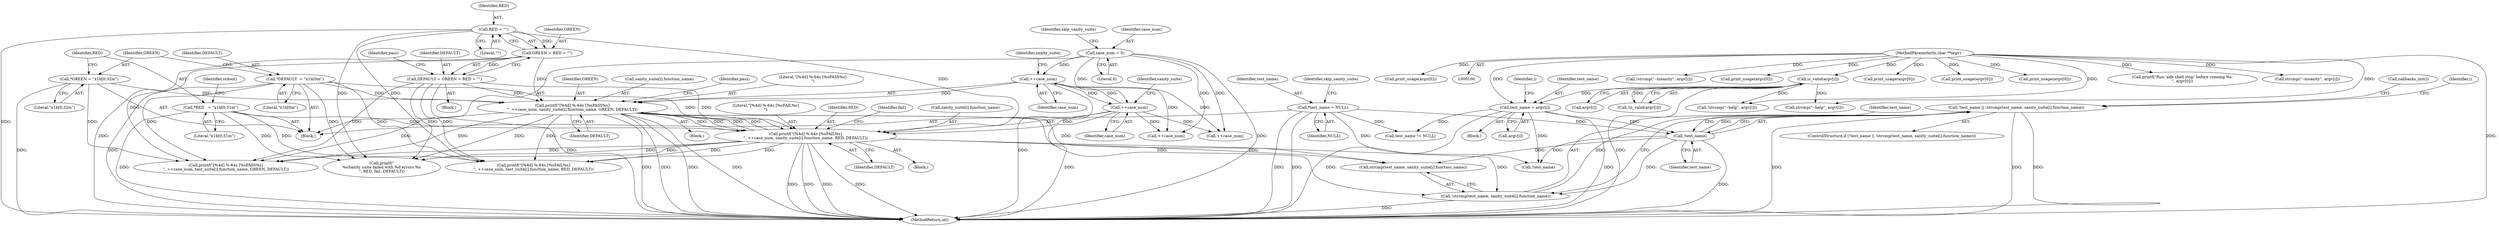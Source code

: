 digraph "0_Android_37c88107679d36c419572732b4af6e18bb2f7dce_5@API" {
"1000356" [label="(Call,!test_name || !strcmp(test_name, sanity_suite[i].function_name))"];
"1000357" [label="(Call,!test_name)"];
"1000179" [label="(Call,test_name = argv[i])"];
"1000151" [label="(Call,is_valid(argv[i]))"];
"1000102" [label="(MethodParameterIn,char **argv)"];
"1000105" [label="(Call,*test_name = NULL)"];
"1000359" [label="(Call,!strcmp(test_name, sanity_suite[i].function_name))"];
"1000372" [label="(Call,printf(\"[%4d] %-64s [%sPASS%s]\n\", ++case_num, sanity_suite[i].function_name, GREEN, DEFAULT))"];
"1000374" [label="(Call,++case_num)"];
"1000337" [label="(Call,case_num = 0)"];
"1000389" [label="(Call,++case_num)"];
"1000387" [label="(Call,printf(\"[%4d] %-64s [%sFAIL%s]\n\", ++case_num, sanity_suite[i].function_name, RED, DEFAULT))"];
"1000312" [label="(Call,*RED   = \"\x1b[0;31m\")"];
"1000325" [label="(Call,RED = \"\")"];
"1000304" [label="(Call,*DEFAULT  = \"\x1b[0m\")"];
"1000321" [label="(Call,DEFAULT = GREEN = RED = \"\")"];
"1000323" [label="(Call,GREEN = RED = \"\")"];
"1000308" [label="(Call,*GREEN = \"\x1b[0;32m\")"];
"1000389" [label="(Call,++case_num)"];
"1000339" [label="(Literal,0)"];
"1000325" [label="(Call,RED = \"\")"];
"1000105" [label="(Call,*test_name = NULL)"];
"1000358" [label="(Identifier,test_name)"];
"1000324" [label="(Identifier,GREEN)"];
"1000427" [label="(Call,!test_name)"];
"1000371" [label="(Block,)"];
"1000390" [label="(Identifier,case_num)"];
"1000378" [label="(Identifier,sanity_suite)"];
"1000124" [label="(Call,!strcmp(\"--help\", argv[i]))"];
"1000107" [label="(Identifier,NULL)"];
"1000138" [label="(Call,!strcmp(\"--insanity\", argv[i]))"];
"1000361" [label="(Identifier,test_name)"];
"1000342" [label="(Identifier,skip_sanity_suite)"];
"1000397" [label="(Identifier,DEFAULT)"];
"1000338" [label="(Identifier,case_num)"];
"1000179" [label="(Call,test_name = argv[i])"];
"1000460" [label="(Call,printf(\"[%4d] %-64s [%sFAIL%s]\n\", ++case_num, test_suite[i].function_name, RED, DEFAULT))"];
"1000151" [label="(Call,is_valid(argv[i]))"];
"1000357" [label="(Call,!test_name)"];
"1000388" [label="(Literal,\"[%4d] %-64s [%sFAIL%s]\n\")"];
"1000306" [label="(Literal,\"\x1b[0m\")"];
"1000322" [label="(Identifier,DEFAULT)"];
"1000381" [label="(Identifier,GREEN)"];
"1000374" [label="(Call,++case_num)"];
"1000387" [label="(Call,printf(\"[%4d] %-64s [%sFAIL%s]\n\", ++case_num, sanity_suite[i].function_name, RED, DEFAULT))"];
"1000368" [label="(Call,callbacks_init())"];
"1000172" [label="(Call,print_usage(argv[0]))"];
"1000125" [label="(Call,strcmp(\"--help\", argv[i]))"];
"1000312" [label="(Call,*RED   = \"\x1b[0;31m\")"];
"1000206" [label="(Call,print_usage(argv[0]))"];
"1000110" [label="(Identifier,skip_sanity_suite)"];
"1000382" [label="(Identifier,DEFAULT)"];
"1000166" [label="(Call,test_name != NULL)"];
"1000376" [label="(Call,sanity_suite[i].function_name)"];
"1000121" [label="(Identifier,i)"];
"1000305" [label="(Identifier,DEFAULT)"];
"1000445" [label="(Call,printf(\"[%4d] %-64s [%sPASS%s]\n\", ++case_num, test_suite[i].function_name, GREEN, DEFAULT))"];
"1000353" [label="(Identifier,i)"];
"1000314" [label="(Literal,\"\x1b[0;31m\")"];
"1000158" [label="(Call,print_usage(argv[0]))"];
"1000310" [label="(Literal,\"\x1b[0;32m\")"];
"1000254" [label="(Call,print_usage(argv[0]))"];
"1000323" [label="(Call,GREEN = RED = \"\")"];
"1000320" [label="(Block,)"];
"1000122" [label="(Block,)"];
"1000326" [label="(Identifier,RED)"];
"1000313" [label="(Identifier,RED)"];
"1000503" [label="(MethodReturn,int)"];
"1000150" [label="(Call,!is_valid(argv[i]))"];
"1000384" [label="(Identifier,pass)"];
"1000308" [label="(Call,*GREEN = \"\x1b[0;32m\")"];
"1000355" [label="(ControlStructure,if (!test_name || !strcmp(test_name, sanity_suite[i].function_name)))"];
"1000373" [label="(Literal,\"[%4d] %-64s [%sPASS%s]\n\")"];
"1000187" [label="(Call,printf(\"Run 'adb shell stop' before running %s.\n\", argv[0]))"];
"1000372" [label="(Call,printf(\"[%4d] %-64s [%sPASS%s]\n\", ++case_num, sanity_suite[i].function_name, GREEN, DEFAULT))"];
"1000152" [label="(Call,argv[i])"];
"1000319" [label="(Identifier,stdout)"];
"1000327" [label="(Literal,\"\")"];
"1000393" [label="(Identifier,sanity_suite)"];
"1000396" [label="(Identifier,RED)"];
"1000360" [label="(Call,strcmp(test_name, sanity_suite[i].function_name))"];
"1000406" [label="(Call,printf(\"\n%sSanity suite failed with %d errors.%s\n\", RED, fail, DEFAULT))"];
"1000386" [label="(Block,)"];
"1000139" [label="(Call,strcmp(\"--insanity\", argv[i]))"];
"1000321" [label="(Call,DEFAULT = GREEN = RED = \"\")"];
"1000359" [label="(Call,!strcmp(test_name, sanity_suite[i].function_name))"];
"1000447" [label="(Call,++case_num)"];
"1000106" [label="(Identifier,test_name)"];
"1000462" [label="(Call,++case_num)"];
"1000356" [label="(Call,!test_name || !strcmp(test_name, sanity_suite[i].function_name))"];
"1000103" [label="(Block,)"];
"1000180" [label="(Identifier,test_name)"];
"1000399" [label="(Identifier,fail)"];
"1000102" [label="(MethodParameterIn,char **argv)"];
"1000181" [label="(Call,argv[i])"];
"1000391" [label="(Call,sanity_suite[i].function_name)"];
"1000304" [label="(Call,*DEFAULT  = \"\x1b[0m\")"];
"1000330" [label="(Identifier,pass)"];
"1000375" [label="(Identifier,case_num)"];
"1000131" [label="(Call,print_usage(argv[0]))"];
"1000337" [label="(Call,case_num = 0)"];
"1000309" [label="(Identifier,GREEN)"];
"1000356" -> "1000355"  [label="AST: "];
"1000356" -> "1000357"  [label="CFG: "];
"1000356" -> "1000359"  [label="CFG: "];
"1000357" -> "1000356"  [label="AST: "];
"1000359" -> "1000356"  [label="AST: "];
"1000368" -> "1000356"  [label="CFG: "];
"1000353" -> "1000356"  [label="CFG: "];
"1000356" -> "1000503"  [label="DDG: "];
"1000356" -> "1000503"  [label="DDG: "];
"1000356" -> "1000503"  [label="DDG: "];
"1000357" -> "1000356"  [label="DDG: "];
"1000359" -> "1000356"  [label="DDG: "];
"1000357" -> "1000358"  [label="CFG: "];
"1000358" -> "1000357"  [label="AST: "];
"1000361" -> "1000357"  [label="CFG: "];
"1000357" -> "1000503"  [label="DDG: "];
"1000179" -> "1000357"  [label="DDG: "];
"1000105" -> "1000357"  [label="DDG: "];
"1000357" -> "1000359"  [label="DDG: "];
"1000357" -> "1000360"  [label="DDG: "];
"1000357" -> "1000427"  [label="DDG: "];
"1000179" -> "1000122"  [label="AST: "];
"1000179" -> "1000181"  [label="CFG: "];
"1000180" -> "1000179"  [label="AST: "];
"1000181" -> "1000179"  [label="AST: "];
"1000121" -> "1000179"  [label="CFG: "];
"1000179" -> "1000503"  [label="DDG: "];
"1000179" -> "1000503"  [label="DDG: "];
"1000179" -> "1000166"  [label="DDG: "];
"1000151" -> "1000179"  [label="DDG: "];
"1000102" -> "1000179"  [label="DDG: "];
"1000179" -> "1000427"  [label="DDG: "];
"1000151" -> "1000150"  [label="AST: "];
"1000151" -> "1000152"  [label="CFG: "];
"1000152" -> "1000151"  [label="AST: "];
"1000150" -> "1000151"  [label="CFG: "];
"1000151" -> "1000503"  [label="DDG: "];
"1000151" -> "1000124"  [label="DDG: "];
"1000151" -> "1000125"  [label="DDG: "];
"1000151" -> "1000150"  [label="DDG: "];
"1000102" -> "1000151"  [label="DDG: "];
"1000102" -> "1000100"  [label="AST: "];
"1000102" -> "1000503"  [label="DDG: "];
"1000102" -> "1000124"  [label="DDG: "];
"1000102" -> "1000125"  [label="DDG: "];
"1000102" -> "1000131"  [label="DDG: "];
"1000102" -> "1000138"  [label="DDG: "];
"1000102" -> "1000139"  [label="DDG: "];
"1000102" -> "1000158"  [label="DDG: "];
"1000102" -> "1000172"  [label="DDG: "];
"1000102" -> "1000187"  [label="DDG: "];
"1000102" -> "1000206"  [label="DDG: "];
"1000102" -> "1000254"  [label="DDG: "];
"1000105" -> "1000103"  [label="AST: "];
"1000105" -> "1000107"  [label="CFG: "];
"1000106" -> "1000105"  [label="AST: "];
"1000107" -> "1000105"  [label="AST: "];
"1000110" -> "1000105"  [label="CFG: "];
"1000105" -> "1000503"  [label="DDG: "];
"1000105" -> "1000503"  [label="DDG: "];
"1000105" -> "1000166"  [label="DDG: "];
"1000105" -> "1000427"  [label="DDG: "];
"1000359" -> "1000360"  [label="CFG: "];
"1000360" -> "1000359"  [label="AST: "];
"1000359" -> "1000503"  [label="DDG: "];
"1000372" -> "1000359"  [label="DDG: "];
"1000387" -> "1000359"  [label="DDG: "];
"1000372" -> "1000371"  [label="AST: "];
"1000372" -> "1000382"  [label="CFG: "];
"1000373" -> "1000372"  [label="AST: "];
"1000374" -> "1000372"  [label="AST: "];
"1000376" -> "1000372"  [label="AST: "];
"1000381" -> "1000372"  [label="AST: "];
"1000382" -> "1000372"  [label="AST: "];
"1000384" -> "1000372"  [label="CFG: "];
"1000372" -> "1000503"  [label="DDG: "];
"1000372" -> "1000503"  [label="DDG: "];
"1000372" -> "1000503"  [label="DDG: "];
"1000372" -> "1000503"  [label="DDG: "];
"1000372" -> "1000360"  [label="DDG: "];
"1000374" -> "1000372"  [label="DDG: "];
"1000387" -> "1000372"  [label="DDG: "];
"1000387" -> "1000372"  [label="DDG: "];
"1000308" -> "1000372"  [label="DDG: "];
"1000323" -> "1000372"  [label="DDG: "];
"1000304" -> "1000372"  [label="DDG: "];
"1000321" -> "1000372"  [label="DDG: "];
"1000372" -> "1000387"  [label="DDG: "];
"1000372" -> "1000387"  [label="DDG: "];
"1000372" -> "1000406"  [label="DDG: "];
"1000372" -> "1000445"  [label="DDG: "];
"1000372" -> "1000445"  [label="DDG: "];
"1000372" -> "1000460"  [label="DDG: "];
"1000374" -> "1000375"  [label="CFG: "];
"1000375" -> "1000374"  [label="AST: "];
"1000378" -> "1000374"  [label="CFG: "];
"1000374" -> "1000503"  [label="DDG: "];
"1000337" -> "1000374"  [label="DDG: "];
"1000389" -> "1000374"  [label="DDG: "];
"1000374" -> "1000389"  [label="DDG: "];
"1000374" -> "1000447"  [label="DDG: "];
"1000374" -> "1000462"  [label="DDG: "];
"1000337" -> "1000103"  [label="AST: "];
"1000337" -> "1000339"  [label="CFG: "];
"1000338" -> "1000337"  [label="AST: "];
"1000339" -> "1000337"  [label="AST: "];
"1000342" -> "1000337"  [label="CFG: "];
"1000337" -> "1000503"  [label="DDG: "];
"1000337" -> "1000389"  [label="DDG: "];
"1000337" -> "1000447"  [label="DDG: "];
"1000337" -> "1000462"  [label="DDG: "];
"1000389" -> "1000387"  [label="AST: "];
"1000389" -> "1000390"  [label="CFG: "];
"1000390" -> "1000389"  [label="AST: "];
"1000393" -> "1000389"  [label="CFG: "];
"1000389" -> "1000503"  [label="DDG: "];
"1000389" -> "1000387"  [label="DDG: "];
"1000389" -> "1000447"  [label="DDG: "];
"1000389" -> "1000462"  [label="DDG: "];
"1000387" -> "1000386"  [label="AST: "];
"1000387" -> "1000397"  [label="CFG: "];
"1000388" -> "1000387"  [label="AST: "];
"1000391" -> "1000387"  [label="AST: "];
"1000396" -> "1000387"  [label="AST: "];
"1000397" -> "1000387"  [label="AST: "];
"1000399" -> "1000387"  [label="CFG: "];
"1000387" -> "1000503"  [label="DDG: "];
"1000387" -> "1000503"  [label="DDG: "];
"1000387" -> "1000503"  [label="DDG: "];
"1000387" -> "1000503"  [label="DDG: "];
"1000387" -> "1000360"  [label="DDG: "];
"1000312" -> "1000387"  [label="DDG: "];
"1000325" -> "1000387"  [label="DDG: "];
"1000304" -> "1000387"  [label="DDG: "];
"1000321" -> "1000387"  [label="DDG: "];
"1000387" -> "1000406"  [label="DDG: "];
"1000387" -> "1000406"  [label="DDG: "];
"1000387" -> "1000445"  [label="DDG: "];
"1000387" -> "1000460"  [label="DDG: "];
"1000387" -> "1000460"  [label="DDG: "];
"1000312" -> "1000103"  [label="AST: "];
"1000312" -> "1000314"  [label="CFG: "];
"1000313" -> "1000312"  [label="AST: "];
"1000314" -> "1000312"  [label="AST: "];
"1000319" -> "1000312"  [label="CFG: "];
"1000312" -> "1000503"  [label="DDG: "];
"1000312" -> "1000406"  [label="DDG: "];
"1000312" -> "1000460"  [label="DDG: "];
"1000325" -> "1000323"  [label="AST: "];
"1000325" -> "1000327"  [label="CFG: "];
"1000326" -> "1000325"  [label="AST: "];
"1000327" -> "1000325"  [label="AST: "];
"1000323" -> "1000325"  [label="CFG: "];
"1000325" -> "1000503"  [label="DDG: "];
"1000325" -> "1000323"  [label="DDG: "];
"1000325" -> "1000406"  [label="DDG: "];
"1000325" -> "1000460"  [label="DDG: "];
"1000304" -> "1000103"  [label="AST: "];
"1000304" -> "1000306"  [label="CFG: "];
"1000305" -> "1000304"  [label="AST: "];
"1000306" -> "1000304"  [label="AST: "];
"1000309" -> "1000304"  [label="CFG: "];
"1000304" -> "1000503"  [label="DDG: "];
"1000304" -> "1000406"  [label="DDG: "];
"1000304" -> "1000445"  [label="DDG: "];
"1000304" -> "1000460"  [label="DDG: "];
"1000321" -> "1000320"  [label="AST: "];
"1000321" -> "1000323"  [label="CFG: "];
"1000322" -> "1000321"  [label="AST: "];
"1000323" -> "1000321"  [label="AST: "];
"1000330" -> "1000321"  [label="CFG: "];
"1000321" -> "1000503"  [label="DDG: "];
"1000323" -> "1000321"  [label="DDG: "];
"1000321" -> "1000406"  [label="DDG: "];
"1000321" -> "1000445"  [label="DDG: "];
"1000321" -> "1000460"  [label="DDG: "];
"1000324" -> "1000323"  [label="AST: "];
"1000323" -> "1000503"  [label="DDG: "];
"1000323" -> "1000445"  [label="DDG: "];
"1000308" -> "1000103"  [label="AST: "];
"1000308" -> "1000310"  [label="CFG: "];
"1000309" -> "1000308"  [label="AST: "];
"1000310" -> "1000308"  [label="AST: "];
"1000313" -> "1000308"  [label="CFG: "];
"1000308" -> "1000503"  [label="DDG: "];
"1000308" -> "1000445"  [label="DDG: "];
}
